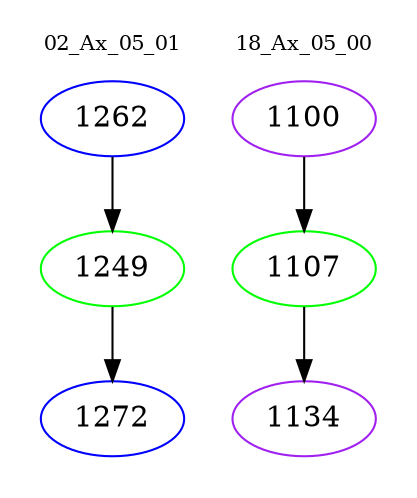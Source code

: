 digraph{
subgraph cluster_0 {
color = white
label = "02_Ax_05_01";
fontsize=10;
T0_1262 [label="1262", color="blue"]
T0_1262 -> T0_1249 [color="black"]
T0_1249 [label="1249", color="green"]
T0_1249 -> T0_1272 [color="black"]
T0_1272 [label="1272", color="blue"]
}
subgraph cluster_1 {
color = white
label = "18_Ax_05_00";
fontsize=10;
T1_1100 [label="1100", color="purple"]
T1_1100 -> T1_1107 [color="black"]
T1_1107 [label="1107", color="green"]
T1_1107 -> T1_1134 [color="black"]
T1_1134 [label="1134", color="purple"]
}
}
